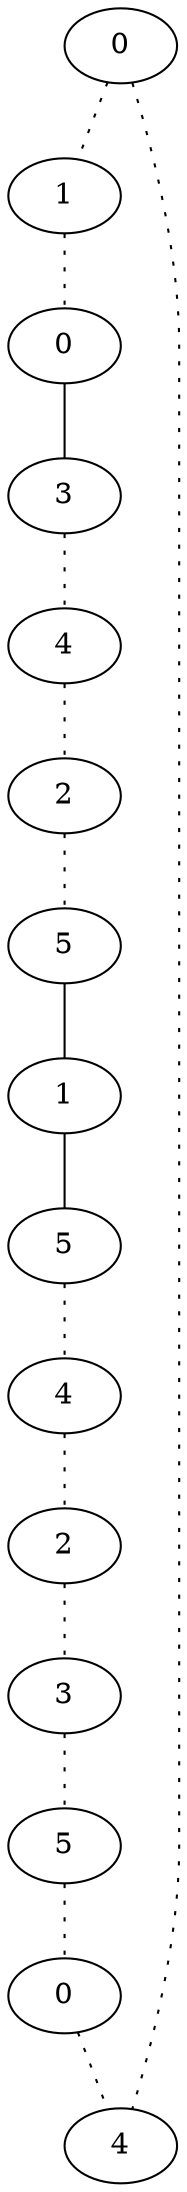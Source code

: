graph {
a0[label=0];
a1[label=1];
a2[label=0];
a3[label=3];
a4[label=4];
a5[label=2];
a6[label=5];
a7[label=1];
a8[label=5];
a9[label=4];
a10[label=2];
a11[label=3];
a12[label=5];
a13[label=0];
a14[label=4];
a0 -- a1 [style=dotted];
a0 -- a14 [style=dotted];
a1 -- a2 [style=dotted];
a2 -- a3;
a3 -- a4 [style=dotted];
a4 -- a5 [style=dotted];
a5 -- a6 [style=dotted];
a6 -- a7;
a7 -- a8;
a8 -- a9 [style=dotted];
a9 -- a10 [style=dotted];
a10 -- a11 [style=dotted];
a11 -- a12 [style=dotted];
a12 -- a13 [style=dotted];
a13 -- a14 [style=dotted];
}
